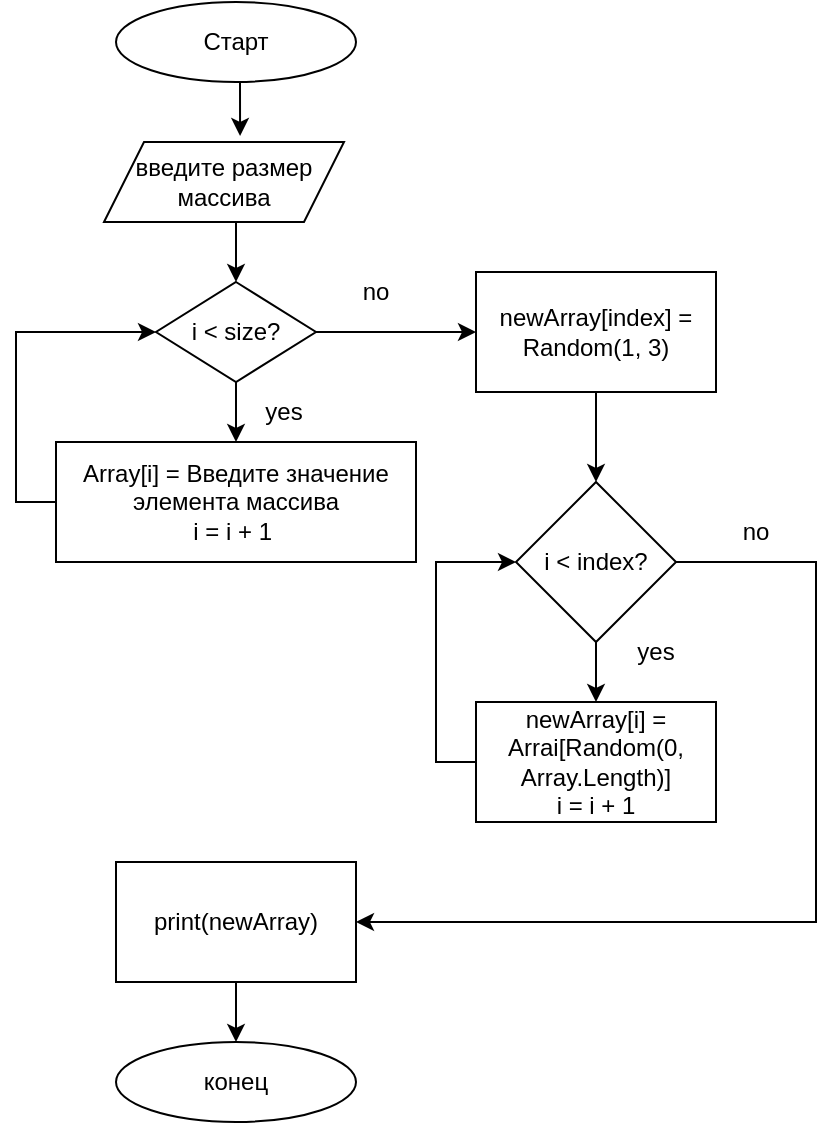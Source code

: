 <mxfile version="20.2.3" type="device"><diagram id="C5RBs43oDa-KdzZeNtuy" name="Page-1"><mxGraphModel dx="1102" dy="865" grid="1" gridSize="10" guides="1" tooltips="1" connect="1" arrows="1" fold="1" page="1" pageScale="1" pageWidth="827" pageHeight="1169" math="0" shadow="0"><root><mxCell id="WIyWlLk6GJQsqaUBKTNV-0"/><mxCell id="WIyWlLk6GJQsqaUBKTNV-1" parent="WIyWlLk6GJQsqaUBKTNV-0"/><mxCell id="fIs2kP7IkGWUP8afpSUG-7" style="edgeStyle=orthogonalEdgeStyle;rounded=0;orthogonalLoop=1;jettySize=auto;html=1;exitX=0.5;exitY=1;exitDx=0;exitDy=0;entryX=0.567;entryY=-0.075;entryDx=0;entryDy=0;entryPerimeter=0;" edge="1" parent="WIyWlLk6GJQsqaUBKTNV-1" source="fIs2kP7IkGWUP8afpSUG-0" target="fIs2kP7IkGWUP8afpSUG-1"><mxGeometry relative="1" as="geometry"/></mxCell><mxCell id="fIs2kP7IkGWUP8afpSUG-0" value="Старт" style="ellipse;whiteSpace=wrap;html=1;" vertex="1" parent="WIyWlLk6GJQsqaUBKTNV-1"><mxGeometry x="300" y="10" width="120" height="40" as="geometry"/></mxCell><mxCell id="fIs2kP7IkGWUP8afpSUG-6" style="edgeStyle=orthogonalEdgeStyle;rounded=0;orthogonalLoop=1;jettySize=auto;html=1;exitX=0.5;exitY=1;exitDx=0;exitDy=0;entryX=0.5;entryY=0;entryDx=0;entryDy=0;" edge="1" parent="WIyWlLk6GJQsqaUBKTNV-1" source="fIs2kP7IkGWUP8afpSUG-1" target="fIs2kP7IkGWUP8afpSUG-2"><mxGeometry relative="1" as="geometry"/></mxCell><mxCell id="fIs2kP7IkGWUP8afpSUG-1" value="введите размер массива" style="shape=parallelogram;perimeter=parallelogramPerimeter;whiteSpace=wrap;html=1;fixedSize=1;" vertex="1" parent="WIyWlLk6GJQsqaUBKTNV-1"><mxGeometry x="294" y="80" width="120" height="40" as="geometry"/></mxCell><mxCell id="fIs2kP7IkGWUP8afpSUG-8" style="edgeStyle=orthogonalEdgeStyle;rounded=0;orthogonalLoop=1;jettySize=auto;html=1;exitX=0.5;exitY=1;exitDx=0;exitDy=0;entryX=0.5;entryY=0;entryDx=0;entryDy=0;" edge="1" parent="WIyWlLk6GJQsqaUBKTNV-1" source="fIs2kP7IkGWUP8afpSUG-2" target="fIs2kP7IkGWUP8afpSUG-5"><mxGeometry relative="1" as="geometry"/></mxCell><mxCell id="fIs2kP7IkGWUP8afpSUG-12" style="edgeStyle=orthogonalEdgeStyle;rounded=0;orthogonalLoop=1;jettySize=auto;html=1;exitX=1;exitY=0.5;exitDx=0;exitDy=0;entryX=0;entryY=0.5;entryDx=0;entryDy=0;" edge="1" parent="WIyWlLk6GJQsqaUBKTNV-1" source="fIs2kP7IkGWUP8afpSUG-2" target="fIs2kP7IkGWUP8afpSUG-11"><mxGeometry relative="1" as="geometry"/></mxCell><mxCell id="fIs2kP7IkGWUP8afpSUG-2" value="i &amp;lt; size?" style="rhombus;whiteSpace=wrap;html=1;" vertex="1" parent="WIyWlLk6GJQsqaUBKTNV-1"><mxGeometry x="320" y="150" width="80" height="50" as="geometry"/></mxCell><mxCell id="fIs2kP7IkGWUP8afpSUG-9" style="edgeStyle=orthogonalEdgeStyle;rounded=0;orthogonalLoop=1;jettySize=auto;html=1;exitX=0;exitY=0.5;exitDx=0;exitDy=0;entryX=0;entryY=0.5;entryDx=0;entryDy=0;" edge="1" parent="WIyWlLk6GJQsqaUBKTNV-1" source="fIs2kP7IkGWUP8afpSUG-5" target="fIs2kP7IkGWUP8afpSUG-2"><mxGeometry relative="1" as="geometry"/></mxCell><mxCell id="fIs2kP7IkGWUP8afpSUG-5" value="Array[i] = Введите значение элемента массива&lt;br&gt;i = i + 1&amp;nbsp;" style="rounded=0;whiteSpace=wrap;html=1;" vertex="1" parent="WIyWlLk6GJQsqaUBKTNV-1"><mxGeometry x="270" y="230" width="180" height="60" as="geometry"/></mxCell><mxCell id="fIs2kP7IkGWUP8afpSUG-10" value="yes" style="text;html=1;strokeColor=none;fillColor=none;align=center;verticalAlign=middle;whiteSpace=wrap;rounded=0;" vertex="1" parent="WIyWlLk6GJQsqaUBKTNV-1"><mxGeometry x="354" y="200" width="60" height="30" as="geometry"/></mxCell><mxCell id="fIs2kP7IkGWUP8afpSUG-21" style="edgeStyle=orthogonalEdgeStyle;rounded=0;orthogonalLoop=1;jettySize=auto;html=1;exitX=0.5;exitY=1;exitDx=0;exitDy=0;entryX=0.5;entryY=0;entryDx=0;entryDy=0;" edge="1" parent="WIyWlLk6GJQsqaUBKTNV-1" source="fIs2kP7IkGWUP8afpSUG-11" target="fIs2kP7IkGWUP8afpSUG-20"><mxGeometry relative="1" as="geometry"/></mxCell><mxCell id="fIs2kP7IkGWUP8afpSUG-11" value="newArray[index] = Random(1, 3)" style="rounded=0;whiteSpace=wrap;html=1;" vertex="1" parent="WIyWlLk6GJQsqaUBKTNV-1"><mxGeometry x="480" y="145" width="120" height="60" as="geometry"/></mxCell><mxCell id="fIs2kP7IkGWUP8afpSUG-13" value="no" style="text;html=1;strokeColor=none;fillColor=none;align=center;verticalAlign=middle;whiteSpace=wrap;rounded=0;" vertex="1" parent="WIyWlLk6GJQsqaUBKTNV-1"><mxGeometry x="400" y="140" width="60" height="30" as="geometry"/></mxCell><mxCell id="fIs2kP7IkGWUP8afpSUG-24" style="edgeStyle=orthogonalEdgeStyle;rounded=0;orthogonalLoop=1;jettySize=auto;html=1;exitX=0;exitY=0.5;exitDx=0;exitDy=0;entryX=0;entryY=0.5;entryDx=0;entryDy=0;" edge="1" parent="WIyWlLk6GJQsqaUBKTNV-1" source="fIs2kP7IkGWUP8afpSUG-14" target="fIs2kP7IkGWUP8afpSUG-20"><mxGeometry relative="1" as="geometry"/></mxCell><mxCell id="fIs2kP7IkGWUP8afpSUG-14" value="newArray[i] = Arrai[Random(0, Array.Length)]&lt;br&gt;i = i + 1" style="rounded=0;whiteSpace=wrap;html=1;" vertex="1" parent="WIyWlLk6GJQsqaUBKTNV-1"><mxGeometry x="480" y="360" width="120" height="60" as="geometry"/></mxCell><mxCell id="fIs2kP7IkGWUP8afpSUG-19" style="edgeStyle=orthogonalEdgeStyle;rounded=0;orthogonalLoop=1;jettySize=auto;html=1;exitX=0.5;exitY=1;exitDx=0;exitDy=0;entryX=0.5;entryY=0;entryDx=0;entryDy=0;" edge="1" parent="WIyWlLk6GJQsqaUBKTNV-1" source="fIs2kP7IkGWUP8afpSUG-16" target="fIs2kP7IkGWUP8afpSUG-18"><mxGeometry relative="1" as="geometry"/></mxCell><mxCell id="fIs2kP7IkGWUP8afpSUG-16" value="print(newArray)" style="rounded=0;whiteSpace=wrap;html=1;" vertex="1" parent="WIyWlLk6GJQsqaUBKTNV-1"><mxGeometry x="300" y="440" width="120" height="60" as="geometry"/></mxCell><mxCell id="fIs2kP7IkGWUP8afpSUG-18" value="конец" style="ellipse;whiteSpace=wrap;html=1;" vertex="1" parent="WIyWlLk6GJQsqaUBKTNV-1"><mxGeometry x="300" y="530" width="120" height="40" as="geometry"/></mxCell><mxCell id="fIs2kP7IkGWUP8afpSUG-22" style="edgeStyle=orthogonalEdgeStyle;rounded=0;orthogonalLoop=1;jettySize=auto;html=1;exitX=0.5;exitY=1;exitDx=0;exitDy=0;entryX=0.5;entryY=0;entryDx=0;entryDy=0;" edge="1" parent="WIyWlLk6GJQsqaUBKTNV-1" source="fIs2kP7IkGWUP8afpSUG-20" target="fIs2kP7IkGWUP8afpSUG-14"><mxGeometry relative="1" as="geometry"/></mxCell><mxCell id="fIs2kP7IkGWUP8afpSUG-25" style="edgeStyle=orthogonalEdgeStyle;rounded=0;orthogonalLoop=1;jettySize=auto;html=1;exitX=1;exitY=0.5;exitDx=0;exitDy=0;entryX=1;entryY=0.5;entryDx=0;entryDy=0;" edge="1" parent="WIyWlLk6GJQsqaUBKTNV-1" source="fIs2kP7IkGWUP8afpSUG-20" target="fIs2kP7IkGWUP8afpSUG-16"><mxGeometry relative="1" as="geometry"><Array as="points"><mxPoint x="650" y="290"/><mxPoint x="650" y="470"/></Array></mxGeometry></mxCell><mxCell id="fIs2kP7IkGWUP8afpSUG-20" value="i &amp;lt; index?" style="rhombus;whiteSpace=wrap;html=1;" vertex="1" parent="WIyWlLk6GJQsqaUBKTNV-1"><mxGeometry x="500" y="250" width="80" height="80" as="geometry"/></mxCell><mxCell id="fIs2kP7IkGWUP8afpSUG-23" value="yes" style="text;html=1;strokeColor=none;fillColor=none;align=center;verticalAlign=middle;whiteSpace=wrap;rounded=0;" vertex="1" parent="WIyWlLk6GJQsqaUBKTNV-1"><mxGeometry x="540" y="320" width="60" height="30" as="geometry"/></mxCell><mxCell id="fIs2kP7IkGWUP8afpSUG-26" value="no" style="text;html=1;strokeColor=none;fillColor=none;align=center;verticalAlign=middle;whiteSpace=wrap;rounded=0;" vertex="1" parent="WIyWlLk6GJQsqaUBKTNV-1"><mxGeometry x="590" y="260" width="60" height="30" as="geometry"/></mxCell></root></mxGraphModel></diagram></mxfile>